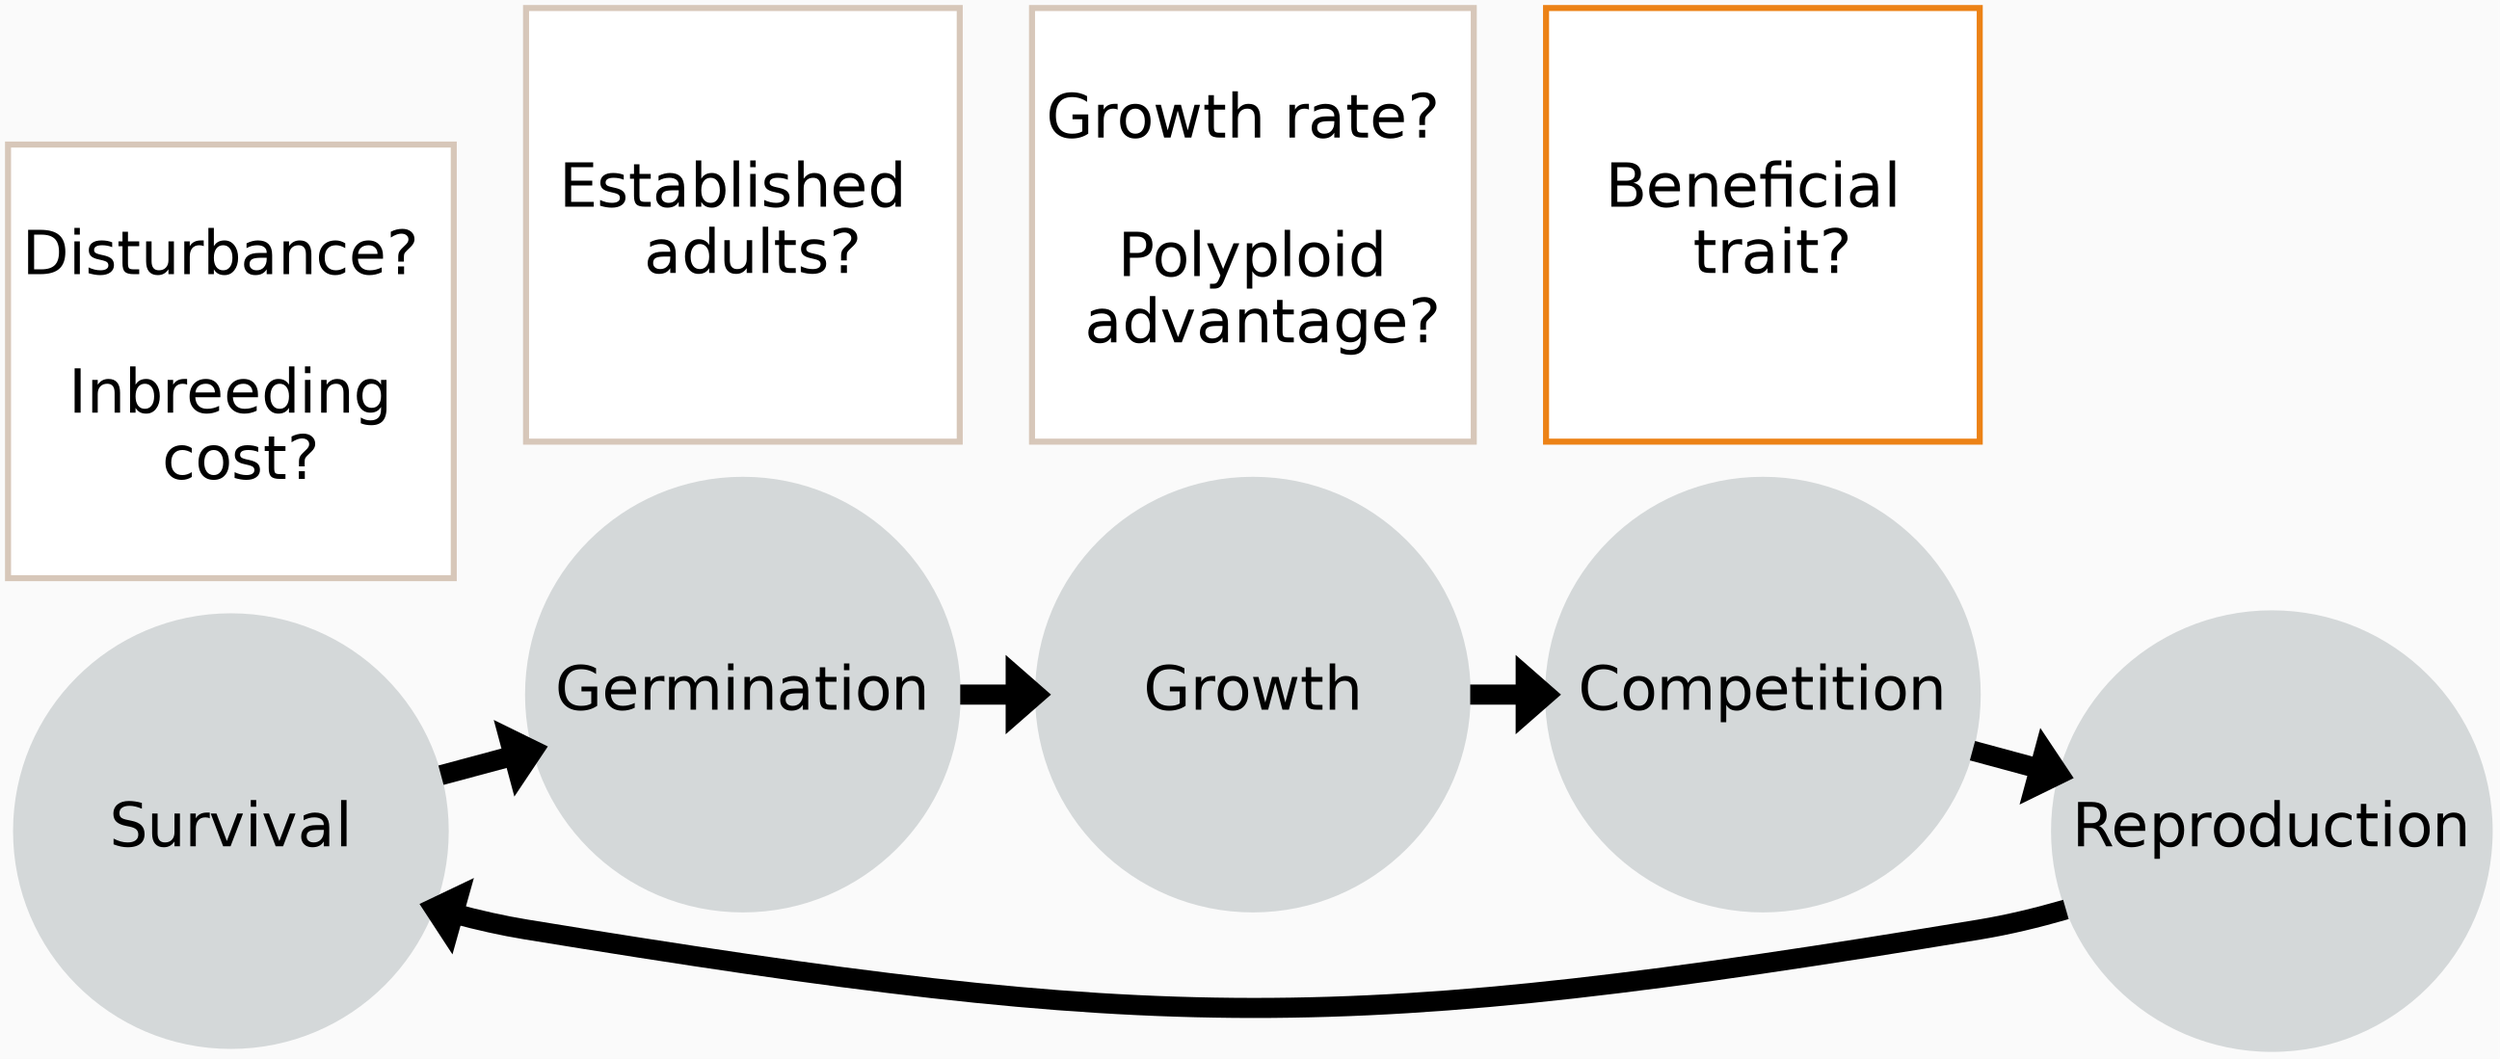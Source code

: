 graph dot {

  graph [
    fontsize = 10,
    rankdir = LR,
    bgcolor = "#fafafa"
    ]

  node [
    shape = circle,
    fontname = Helvetica,
    fontcolor = black,
    fontsize = 30,
    height = 3,
    color = "#d4d8d9",
    fillcolor = "#d4d8d9",
    style = filled
    ]

  1 [label = "Survival"]
  2 [label = "Germination"]
  3 [label = "Growth"]
  4 [label = "Competition"]
  5 [label = "Reproduction"]

  node [
    shape = box,
    fontsize = 30,
    color = "#d7c7b9",
    penwidth = 3,
    fillcolor = white,
    width = 3,
    margin = "0.1, 0.5"
    ]

  S [label = "Disturbance? \n\n Inbreeding \n cost?"]
  G [label = "Established \n adults?"]
  Gr [label = "Growth rate? \n\n Polyploid \n advantage?"]
  C [label = "Beneficial \n trait?", color = "#ec8216"]
  R [label = "Genome \n duplication? \n\n Mutation? \n\n Fecundity?", style = invis]

  {rank = same; 1; S;}
  {rank = same; 2; G;}
  {rank = same; 3; Gr;}
  {rank = same; 4; C;}
  {rank = same; 5; R;}

  edge[color = black, dir = forward, penwidth = 10]

  1 -- 2 [arrowhead = normal]
  2 -- 3 [arrowhead = normal]
  3 -- 4 [arrowhead = normal]
  4 -- 5 [arrowhead = normal]
  5 -- 1 [arrowhead = normal]
}